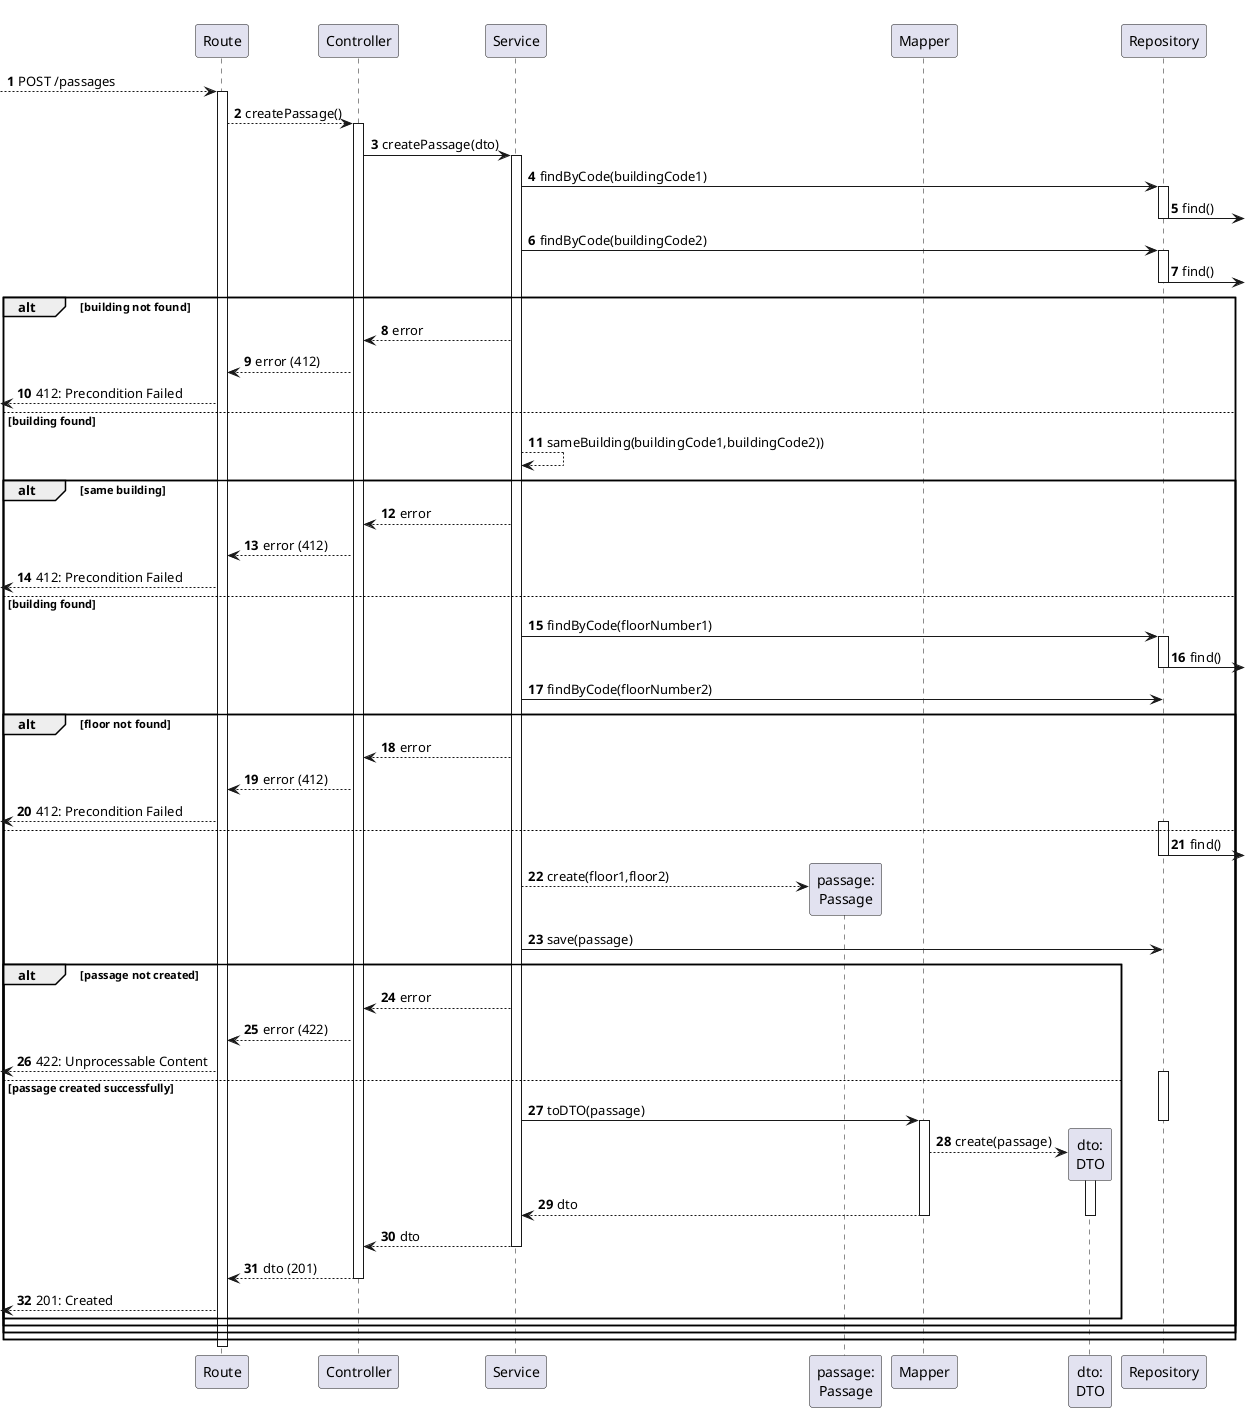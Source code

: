 @startuml
autonumber

participant "Route" as r
participant "Controller" as ctrl
participant "Service" as svc

participant "passage:\nPassage" as passage
participant "Mapper" as map
participant "dto:\nDTO" as dto
participant "Repository" as repo

' TODO: @uz0maki review?

[--> r : POST /passages
activate r
    r ---> ctrl : createPassage()
    activate ctrl

        ctrl -> svc : createPassage(dto)
        activate svc

            svc -> repo : findByCode(buildingCode1)

            activate repo
                repo ->] : find()
            deactivate repo

            svc -> repo : findByCode(buildingCode2)
            activate repo
                repo ->] : find()
            deactivate repo

            alt building not found
                svc --> ctrl : error
                ctrl --> r : error (412)
                [<-- r : 412: Precondition Failed
            else building found
                svc --> svc : sameBuilding(buildingCode1,buildingCode2))
            alt same building
                svc --> ctrl : error
                ctrl --> r : error (412)
                [<--r : 412: Precondition Failed
            else building found
            svc -> repo : findByCode(floorNumber1)
            activate repo
                repo ->] : find()
            deactivate repo
            svc -> repo : findByCode(floorNumber2)
            alt floor not found
            svc --> ctrl : error
                ctrl --> r : error (412)
                [<--r : 412: Precondition Failed
            else
            activate repo
                repo ->] : find()
            deactivate repo
                    svc --> passage** : create(floor1,floor2)

                svc -> repo : save(passage)
            alt passage not created
                svc --> ctrl : error
                ctrl --> r : error (422)
                [<--r: 422: Unprocessable Content

            else passage created successfully

                activate repo
                    svc -> map : toDTO(passage)
                deactivate repo

                activate map
                    map --> dto** : create(passage)
                    activate dto
                        map --> svc : dto
                    deactivate dto
                deactivate map

                svc --> ctrl : dto
                deactivate svc
                ctrl --> r : dto (201)
                deactivate ctrl
                [<--r : 201: Created
            end
            end
            end
            end
deactivate r

@enduml
